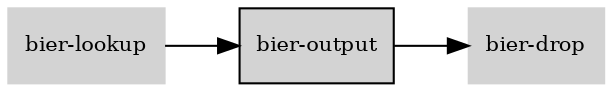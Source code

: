 digraph "bier_output_subgraph" {
  rankdir=LR;
  node [shape=box, style=filled, fontsize=10, color=lightgray, fontcolor=black, fillcolor=lightgray];
  "bier-output" [color=black, fontcolor=black, fillcolor=lightgray];
  edge [fontsize=8];
  "bier-lookup" -> "bier-output";
  "bier-output" -> "bier-drop";
}
